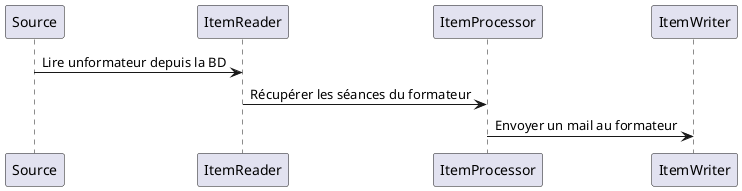 @startuml
Source -> ItemReader : Lire unformateur depuis la BD
ItemReader -> ItemProcessor: Récupérer les séances du formateur

ItemProcessor -> ItemWriter : Envoyer un mail au formateur
@enduml